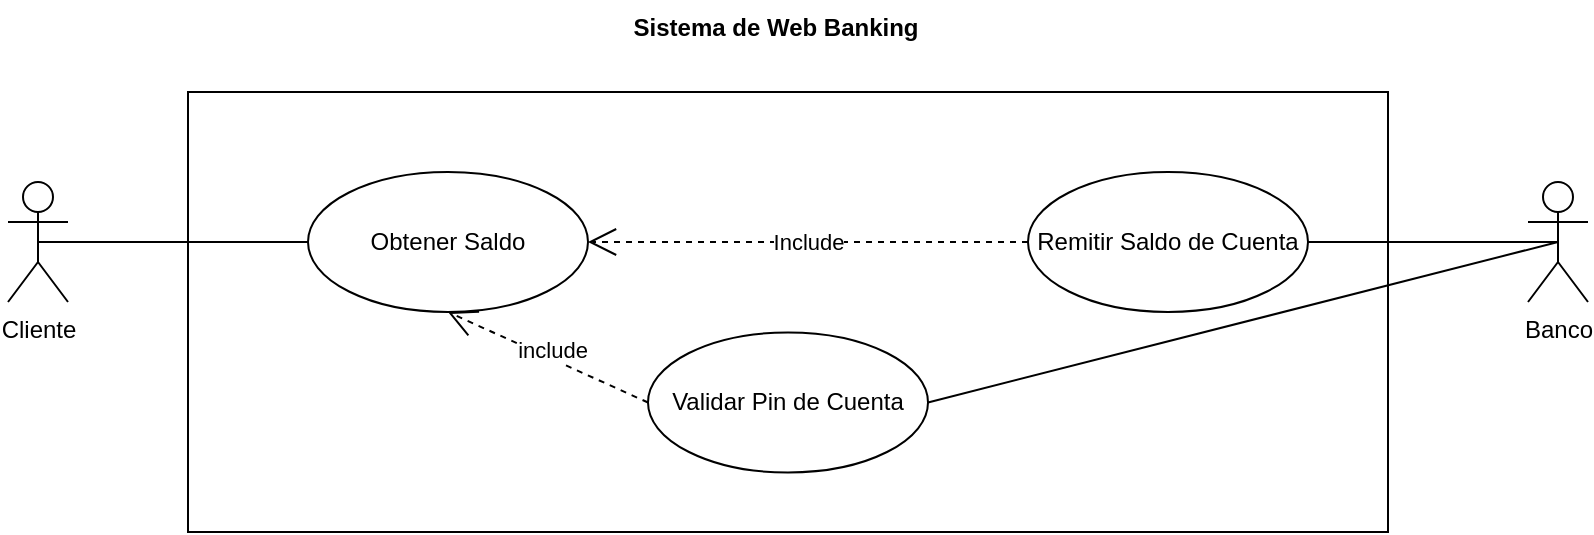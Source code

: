 <mxfile version="20.2.8" type="device"><diagram id="Kba48H7zCyRLArFW7XaK" name="Página-1"><mxGraphModel dx="1278" dy="588" grid="1" gridSize="10" guides="1" tooltips="1" connect="1" arrows="1" fold="1" page="1" pageScale="1" pageWidth="827" pageHeight="1169" math="0" shadow="0"><root><mxCell id="0"/><mxCell id="1" parent="0"/><mxCell id="JTuYwWGV3PUfbCT8S1kg-1" value="" style="html=1;" vertex="1" parent="1"><mxGeometry x="120" y="120" width="600" height="220" as="geometry"/></mxCell><mxCell id="JTuYwWGV3PUfbCT8S1kg-2" value="Cliente" style="shape=umlActor;verticalLabelPosition=bottom;verticalAlign=top;html=1;" vertex="1" parent="1"><mxGeometry x="30" y="165" width="30" height="60" as="geometry"/></mxCell><mxCell id="JTuYwWGV3PUfbCT8S1kg-3" value="Sistema de Web Banking" style="text;align=center;fontStyle=1;verticalAlign=middle;spacingLeft=3;spacingRight=3;strokeColor=none;rotatable=0;points=[[0,0.5],[1,0.5]];portConstraint=eastwest;" vertex="1" parent="1"><mxGeometry x="374" y="74" width="80" height="26" as="geometry"/></mxCell><mxCell id="JTuYwWGV3PUfbCT8S1kg-4" value="Banco" style="shape=umlActor;verticalLabelPosition=bottom;verticalAlign=top;html=1;" vertex="1" parent="1"><mxGeometry x="790" y="165" width="30" height="60" as="geometry"/></mxCell><mxCell id="JTuYwWGV3PUfbCT8S1kg-5" value="" style="endArrow=none;html=1;rounded=0;exitX=0;exitY=0.5;exitDx=0;exitDy=0;entryX=0.5;entryY=0.5;entryDx=0;entryDy=0;entryPerimeter=0;" edge="1" parent="1" source="JTuYwWGV3PUfbCT8S1kg-6" target="JTuYwWGV3PUfbCT8S1kg-2"><mxGeometry width="50" height="50" relative="1" as="geometry"><mxPoint x="90" y="105" as="sourcePoint"/><mxPoint x="430" y="280" as="targetPoint"/></mxGeometry></mxCell><mxCell id="JTuYwWGV3PUfbCT8S1kg-6" value="Obtener Saldo" style="ellipse;whiteSpace=wrap;html=1;" vertex="1" parent="1"><mxGeometry x="180" y="160" width="140" height="70" as="geometry"/></mxCell><mxCell id="JTuYwWGV3PUfbCT8S1kg-7" value="Remitir Saldo de Cuenta" style="ellipse;whiteSpace=wrap;html=1;" vertex="1" parent="1"><mxGeometry x="540" y="160" width="140" height="70" as="geometry"/></mxCell><mxCell id="JTuYwWGV3PUfbCT8S1kg-8" value="" style="endArrow=none;html=1;rounded=0;entryX=0.5;entryY=0.5;entryDx=0;entryDy=0;entryPerimeter=0;exitX=1;exitY=0.5;exitDx=0;exitDy=0;" edge="1" parent="1" source="JTuYwWGV3PUfbCT8S1kg-7" target="JTuYwWGV3PUfbCT8S1kg-4"><mxGeometry width="50" height="50" relative="1" as="geometry"><mxPoint x="320" y="480" as="sourcePoint"/><mxPoint x="370" y="430" as="targetPoint"/></mxGeometry></mxCell><mxCell id="JTuYwWGV3PUfbCT8S1kg-9" value="Include" style="endArrow=open;endSize=12;dashed=1;html=1;rounded=0;exitX=0;exitY=0.5;exitDx=0;exitDy=0;entryX=1;entryY=0.5;entryDx=0;entryDy=0;" edge="1" parent="1" source="JTuYwWGV3PUfbCT8S1kg-7" target="JTuYwWGV3PUfbCT8S1kg-6"><mxGeometry width="160" relative="1" as="geometry"><mxPoint x="270" y="450" as="sourcePoint"/><mxPoint x="430" y="450" as="targetPoint"/></mxGeometry></mxCell><mxCell id="JTuYwWGV3PUfbCT8S1kg-10" value="" style="endArrow=none;html=1;rounded=0;entryX=0.5;entryY=0.5;entryDx=0;entryDy=0;entryPerimeter=0;exitX=1;exitY=0.5;exitDx=0;exitDy=0;" edge="1" parent="1" source="JTuYwWGV3PUfbCT8S1kg-11" target="JTuYwWGV3PUfbCT8S1kg-4"><mxGeometry width="50" height="50" relative="1" as="geometry"><mxPoint x="275" y="360.25" as="sourcePoint"/><mxPoint x="775" y="170" as="targetPoint"/></mxGeometry></mxCell><mxCell id="JTuYwWGV3PUfbCT8S1kg-11" value="Validar Pin de Cuenta" style="ellipse;whiteSpace=wrap;html=1;" vertex="1" parent="1"><mxGeometry x="350" y="240.25" width="140" height="70" as="geometry"/></mxCell><mxCell id="JTuYwWGV3PUfbCT8S1kg-12" value="include" style="endArrow=open;endSize=12;dashed=1;html=1;rounded=0;exitX=0;exitY=0.5;exitDx=0;exitDy=0;entryX=0.5;entryY=1;entryDx=0;entryDy=0;" edge="1" parent="1" source="JTuYwWGV3PUfbCT8S1kg-11" target="JTuYwWGV3PUfbCT8S1kg-6"><mxGeometry y="-4" width="160" relative="1" as="geometry"><mxPoint x="260.503" y="129.749" as="sourcePoint"/><mxPoint x="525" y="110.25" as="targetPoint"/><mxPoint as="offset"/></mxGeometry></mxCell></root></mxGraphModel></diagram></mxfile>